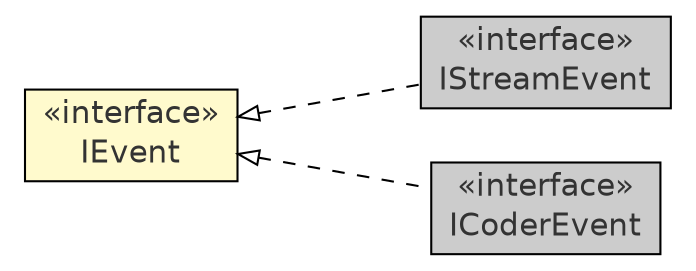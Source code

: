 #!/usr/local/bin/dot
#
# Class diagram 
# Generated by UmlGraph version 4.8 (http://www.spinellis.gr/sw/umlgraph)
#

digraph G {
	edge [fontname="Helvetica",fontsize=10,labelfontname="Helvetica",labelfontsize=10];
	node [fontname="Helvetica",fontsize=10,shape=plaintext];
	rankdir=LR;
	ranksep=1;
	// com.xuggle.mediatool.event.IStreamEvent
	c23656 [label=<<table border="0" cellborder="1" cellspacing="0" cellpadding="2" port="p" bgcolor="grey80" href="./IStreamEvent.html">
		<tr><td><table border="0" cellspacing="0" cellpadding="1">
			<tr><td> &laquo;interface&raquo; </td></tr>
			<tr><td> IStreamEvent </td></tr>
		</table></td></tr>
		</table>>, fontname="Helvetica", fontcolor="grey20", fontsize=15.0];
	// com.xuggle.mediatool.event.ICoderEvent
	c23676 [label=<<table border="0" cellborder="1" cellspacing="0" cellpadding="2" port="p" bgcolor="grey80" href="./ICoderEvent.html">
		<tr><td><table border="0" cellspacing="0" cellpadding="1">
			<tr><td> &laquo;interface&raquo; </td></tr>
			<tr><td> ICoderEvent </td></tr>
		</table></td></tr>
		</table>>, fontname="Helvetica", fontcolor="grey20", fontsize=15.0];
	// com.xuggle.mediatool.event.IEvent
	c23684 [label=<<table border="0" cellborder="1" cellspacing="0" cellpadding="2" port="p" bgcolor="lemonChiffon" href="./IEvent.html">
		<tr><td><table border="0" cellspacing="0" cellpadding="1">
			<tr><td> &laquo;interface&raquo; </td></tr>
			<tr><td> IEvent </td></tr>
		</table></td></tr>
		</table>>, fontname="Helvetica", fontcolor="grey20", fontsize=15.0];
	//com.xuggle.mediatool.event.IStreamEvent implements com.xuggle.mediatool.event.IEvent
	c23684:p -> c23656:p [dir=back,arrowtail=empty,style=dashed];
	//com.xuggle.mediatool.event.ICoderEvent implements com.xuggle.mediatool.event.IEvent
	c23684:p -> c23676:p [dir=back,arrowtail=empty,style=dashed];
}

